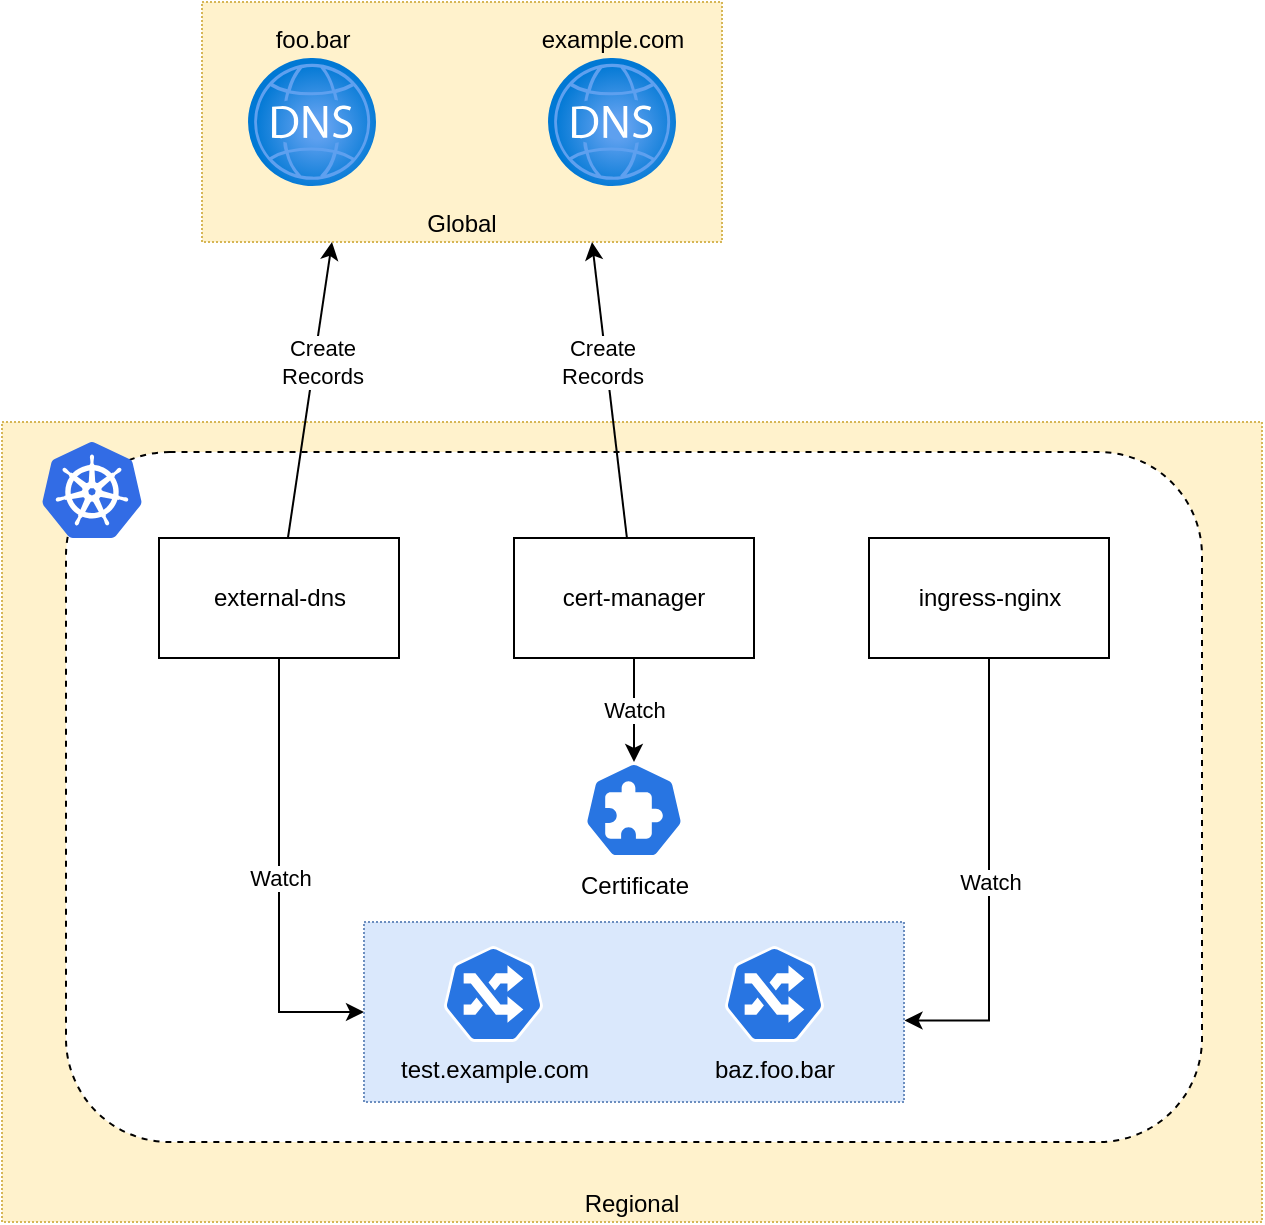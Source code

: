 <mxfile version="19.0.3" type="device"><diagram id="QRrZuUL7LT9dKBUANm7s" name="Page-1"><mxGraphModel dx="1457" dy="691" grid="1" gridSize="10" guides="1" tooltips="1" connect="1" arrows="1" fold="1" page="1" pageScale="1" pageWidth="1654" pageHeight="1169" math="0" shadow="0"><root><mxCell id="0"/><mxCell id="1" parent="0"/><mxCell id="64TyxCJINUjGKAUxqXKH-14" value="" style="group;verticalAlign=top;labelPosition=center;verticalLabelPosition=bottom;align=center;labelBackgroundColor=default;" vertex="1" connectable="0" parent="1"><mxGeometry x="530" y="370" width="260" height="120" as="geometry"/></mxCell><mxCell id="64TyxCJINUjGKAUxqXKH-13" value="Global" style="rounded=0;whiteSpace=wrap;html=1;dashed=1;dashPattern=1 1;fillColor=#fff2cc;strokeColor=#d6b656;verticalAlign=bottom;" vertex="1" parent="64TyxCJINUjGKAUxqXKH-14"><mxGeometry width="260" height="120" as="geometry"/></mxCell><mxCell id="xf_HAG4ZQ4p1FZH2AoTe-13" value="foo.bar" style="aspect=fixed;html=1;points=[];align=center;image;fontSize=12;image=img/lib/azure2/networking/DNS_Zones.svg;labelPosition=center;verticalLabelPosition=top;verticalAlign=bottom;labelBackgroundColor=none;" parent="64TyxCJINUjGKAUxqXKH-14" vertex="1"><mxGeometry x="23" y="28" width="64" height="64" as="geometry"/></mxCell><mxCell id="xf_HAG4ZQ4p1FZH2AoTe-12" value="example.com" style="aspect=fixed;html=1;points=[];align=center;image;fontSize=12;image=img/lib/azure2/networking/DNS_Zones.svg;labelPosition=center;verticalLabelPosition=top;verticalAlign=bottom;labelBackgroundColor=none;" parent="64TyxCJINUjGKAUxqXKH-14" vertex="1"><mxGeometry x="173" y="28" width="64" height="64" as="geometry"/></mxCell><mxCell id="64TyxCJINUjGKAUxqXKH-20" value="Regional" style="rounded=0;whiteSpace=wrap;html=1;dashed=1;dashPattern=1 1;labelBackgroundColor=none;fillColor=#fff2cc;strokeColor=#d6b656;labelPosition=center;verticalLabelPosition=middle;align=center;verticalAlign=bottom;" vertex="1" parent="1"><mxGeometry x="430" y="580" width="630" height="400" as="geometry"/></mxCell><mxCell id="xf_HAG4ZQ4p1FZH2AoTe-1" value="" style="rounded=1;whiteSpace=wrap;html=1;dashed=1;" parent="1" vertex="1"><mxGeometry x="462" y="595" width="568" height="345" as="geometry"/></mxCell><mxCell id="NV5jBr-MsFeRQ7cDf8GF-1" value="" style="sketch=0;aspect=fixed;html=1;points=[];align=center;image;fontSize=12;image=img/lib/mscae/Kubernetes.svg;" parent="1" vertex="1"><mxGeometry x="450" y="590" width="50" height="48" as="geometry"/></mxCell><mxCell id="64TyxCJINUjGKAUxqXKH-9" value="Watch" style="edgeStyle=orthogonalEdgeStyle;rounded=0;orthogonalLoop=1;jettySize=auto;html=1;exitX=0.5;exitY=1;exitDx=0;exitDy=0;entryX=0;entryY=0.5;entryDx=0;entryDy=0;" edge="1" parent="1" source="xf_HAG4ZQ4p1FZH2AoTe-6" target="64TyxCJINUjGKAUxqXKH-7"><mxGeometry relative="1" as="geometry"><mxPoint x="610" y="800.0" as="targetPoint"/><Array as="points"><mxPoint x="569" y="875"/></Array></mxGeometry></mxCell><mxCell id="64TyxCJINUjGKAUxqXKH-21" value="Create&lt;br&gt;Records" style="rounded=0;orthogonalLoop=1;jettySize=auto;html=1;entryX=0.25;entryY=1;entryDx=0;entryDy=0;" edge="1" parent="1" source="xf_HAG4ZQ4p1FZH2AoTe-6" target="64TyxCJINUjGKAUxqXKH-13"><mxGeometry x="0.197" y="-4" relative="1" as="geometry"><mxPoint as="offset"/></mxGeometry></mxCell><mxCell id="xf_HAG4ZQ4p1FZH2AoTe-6" value="external-dns" style="rounded=0;whiteSpace=wrap;html=1;" parent="1" vertex="1"><mxGeometry x="508.5" y="638" width="120" height="60" as="geometry"/></mxCell><mxCell id="64TyxCJINUjGKAUxqXKH-12" value="Watch" style="edgeStyle=orthogonalEdgeStyle;rounded=0;orthogonalLoop=1;jettySize=auto;html=1;exitX=0.5;exitY=1;exitDx=0;exitDy=0;entryX=0.5;entryY=0;entryDx=0;entryDy=0;entryPerimeter=0;" edge="1" parent="1" source="xf_HAG4ZQ4p1FZH2AoTe-7" target="64TyxCJINUjGKAUxqXKH-11"><mxGeometry relative="1" as="geometry"/></mxCell><mxCell id="64TyxCJINUjGKAUxqXKH-22" value="Create&lt;br&gt;Records" style="rounded=0;orthogonalLoop=1;jettySize=auto;html=1;entryX=0.75;entryY=1;entryDx=0;entryDy=0;" edge="1" parent="1" source="xf_HAG4ZQ4p1FZH2AoTe-7" target="64TyxCJINUjGKAUxqXKH-13"><mxGeometry x="0.193" y="2" relative="1" as="geometry"><mxPoint as="offset"/></mxGeometry></mxCell><mxCell id="xf_HAG4ZQ4p1FZH2AoTe-7" value="cert-manager" style="rounded=0;whiteSpace=wrap;html=1;" parent="1" vertex="1"><mxGeometry x="686" y="638" width="120" height="60" as="geometry"/></mxCell><mxCell id="64TyxCJINUjGKAUxqXKH-10" value="Watch" style="edgeStyle=orthogonalEdgeStyle;rounded=0;orthogonalLoop=1;jettySize=auto;html=1;exitX=0.5;exitY=1;exitDx=0;exitDy=0;entryX=1.001;entryY=0.547;entryDx=0;entryDy=0;entryPerimeter=0;" edge="1" parent="1" source="xf_HAG4ZQ4p1FZH2AoTe-8" target="64TyxCJINUjGKAUxqXKH-7"><mxGeometry relative="1" as="geometry"/></mxCell><mxCell id="xf_HAG4ZQ4p1FZH2AoTe-8" value="ingress-nginx" style="rounded=0;whiteSpace=wrap;html=1;" parent="1" vertex="1"><mxGeometry x="863.5" y="638" width="120" height="60" as="geometry"/></mxCell><mxCell id="64TyxCJINUjGKAUxqXKH-8" value="" style="group" vertex="1" connectable="0" parent="1"><mxGeometry x="611" y="830" width="270" height="90" as="geometry"/></mxCell><mxCell id="64TyxCJINUjGKAUxqXKH-7" value="" style="rounded=0;whiteSpace=wrap;html=1;dashed=1;dashPattern=1 1;fillColor=#dae8fc;strokeColor=#6c8ebf;" vertex="1" parent="64TyxCJINUjGKAUxqXKH-8"><mxGeometry width="270" height="90" as="geometry"/></mxCell><UserObject label="test.example.com" id="xf_HAG4ZQ4p1FZH2AoTe-10"><mxCell style="sketch=0;html=1;dashed=0;whitespace=wrap;fillColor=#2875E2;strokeColor=#ffffff;points=[[0.005,0.63,0],[0.1,0.2,0],[0.9,0.2,0],[0.5,0,0],[0.995,0.63,0],[0.72,0.99,0],[0.5,1,0],[0.28,0.99,0]];shape=mxgraph.kubernetes.icon;prIcon=ing;verticalAlign=top;labelPosition=center;verticalLabelPosition=bottom;align=center;" parent="64TyxCJINUjGKAUxqXKH-8" vertex="1"><mxGeometry x="39.75" y="12" width="50" height="48" as="geometry"/></mxCell></UserObject><mxCell id="xf_HAG4ZQ4p1FZH2AoTe-11" value="baz.foo.bar" style="sketch=0;html=1;dashed=0;whitespace=wrap;fillColor=#2875E2;strokeColor=#ffffff;points=[[0.005,0.63,0],[0.1,0.2,0],[0.9,0.2,0],[0.5,0,0],[0.995,0.63,0],[0.72,0.99,0],[0.5,1,0],[0.28,0.99,0]];shape=mxgraph.kubernetes.icon;prIcon=ing;verticalAlign=top;labelPosition=center;verticalLabelPosition=bottom;align=center;" parent="64TyxCJINUjGKAUxqXKH-8" vertex="1"><mxGeometry x="180.25" y="12" width="50" height="48" as="geometry"/></mxCell><mxCell id="64TyxCJINUjGKAUxqXKH-11" value="Certificate" style="sketch=0;html=1;dashed=0;whitespace=wrap;fillColor=#2875E2;strokeColor=#ffffff;points=[[0.005,0.63,0],[0.1,0.2,0],[0.9,0.2,0],[0.5,0,0],[0.995,0.63,0],[0.72,0.99,0],[0.5,1,0],[0.28,0.99,0]];shape=mxgraph.kubernetes.icon;prIcon=crd;dashPattern=1 1;labelPosition=center;verticalLabelPosition=bottom;align=center;verticalAlign=top;" vertex="1" parent="1"><mxGeometry x="721" y="750" width="50" height="48" as="geometry"/></mxCell></root></mxGraphModel></diagram></mxfile>